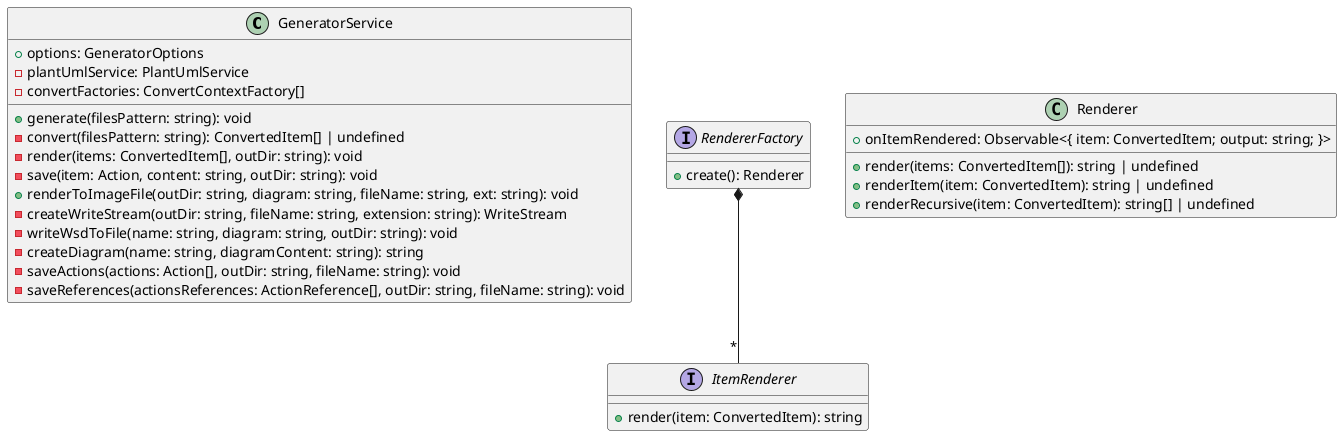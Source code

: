 @startuml Renderer

class GeneratorService {
    +options: GeneratorOptions
    -plantUmlService: PlantUmlService
    -convertFactories: ConvertContextFactory[]
    +generate(filesPattern: string): void
    -convert(filesPattern: string): ConvertedItem[] | undefined
    -render(items: ConvertedItem[], outDir: string): void
    -save(item: Action, content: string, outDir: string): void
    +renderToImageFile(outDir: string, diagram: string, fileName: string, ext: string): void
    -createWriteStream(outDir: string, fileName: string, extension: string): WriteStream
    -writeWsdToFile(name: string, diagram: string, outDir: string): void
    -createDiagram(name: string, diagramContent: string): string
    -saveActions(actions: Action[], outDir: string, fileName: string): void
    -saveReferences(actionsReferences: ActionReference[], outDir: string, fileName: string): void
}

interface ItemRenderer {
    +render(item: ConvertedItem): string
}


class Renderer {
    +onItemRendered: Observable<{ item: ConvertedItem; output: string; }>
    +render(items: ConvertedItem[]): string | undefined
    +renderItem(item: ConvertedItem): string | undefined
    +renderRecursive(item: ConvertedItem): string[] | undefined
}
interface RendererFactory {
    +create(): Renderer
}

RendererFactory *-- "*" ItemRenderer

@enduml